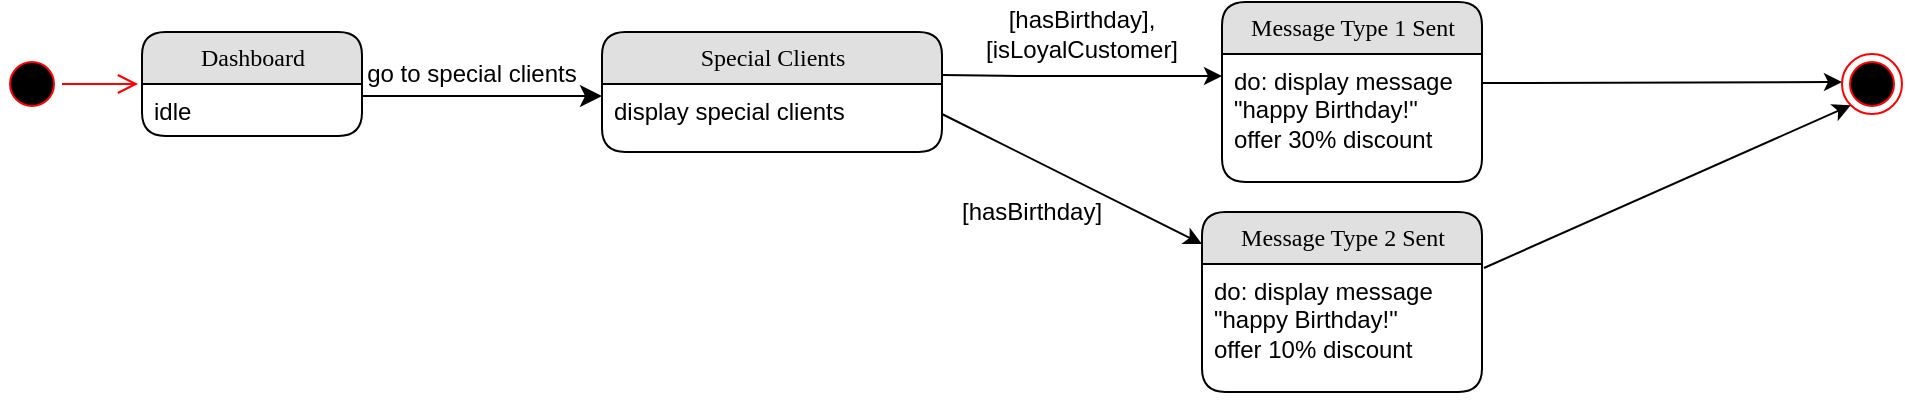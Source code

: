 <mxfile version="13.0.8" type="github">
  <diagram name="Page-1" id="b520641d-4fe3-3701-9064-5fc419738815">
    <mxGraphModel dx="946" dy="597" grid="1" gridSize="10" guides="1" tooltips="1" connect="1" arrows="1" fold="1" page="1" pageScale="1" pageWidth="1100" pageHeight="850" background="#ffffff" math="0" shadow="0">
      <root>
        <mxCell id="0" />
        <mxCell id="1" parent="0" />
        <mxCell id="21ea969265ad0168-39" style="edgeStyle=orthogonalEdgeStyle;html=1;labelBackgroundColor=none;startFill=0;startSize=8;endFill=1;endSize=8;fontFamily=Verdana;fontSize=12;exitX=1;exitY=0.5;" parent="1" edge="1">
          <mxGeometry relative="1" as="geometry">
            <Array as="points" />
            <mxPoint x="250" y="106" as="sourcePoint" />
            <mxPoint x="370" y="106" as="targetPoint" />
          </mxGeometry>
        </mxCell>
        <mxCell id="Hgtj_GoyG-KB-VZRIQT7-10" value="[hasBirthday]" style="text;html=1;strokeColor=none;fillColor=none;align=center;verticalAlign=middle;whiteSpace=wrap;rounded=0;" parent="1" vertex="1">
          <mxGeometry x="550" y="149" width="70" height="30" as="geometry" />
        </mxCell>
        <mxCell id="Hgtj_GoyG-KB-VZRIQT7-11" value="[hasBirthday],[isLoyalCustomer]" style="text;html=1;strokeColor=none;fillColor=none;align=center;verticalAlign=middle;whiteSpace=wrap;rounded=0;" parent="1" vertex="1">
          <mxGeometry x="570" y="65" width="80" height="20" as="geometry" />
        </mxCell>
        <mxCell id="Hgtj_GoyG-KB-VZRIQT7-16" value="" style="ellipse;html=1;shape=endState;fillColor=#000000;strokeColor=#ff0000;" parent="1" vertex="1">
          <mxGeometry x="990" y="85" width="30" height="30" as="geometry" />
        </mxCell>
        <mxCell id="Hgtj_GoyG-KB-VZRIQT7-17" value="" style="ellipse;html=1;shape=startState;fillColor=#000000;strokeColor=#ff0000;" parent="1" vertex="1">
          <mxGeometry x="70" y="85" width="30" height="30" as="geometry" />
        </mxCell>
        <mxCell id="Hgtj_GoyG-KB-VZRIQT7-18" value="" style="edgeStyle=orthogonalEdgeStyle;html=1;verticalAlign=bottom;endArrow=open;endSize=8;strokeColor=#ff0000;entryX=-0.018;entryY=0;entryDx=0;entryDy=0;entryPerimeter=0;" parent="1" source="Hgtj_GoyG-KB-VZRIQT7-17" target="21ea969265ad0168-7" edge="1">
          <mxGeometry relative="1" as="geometry">
            <mxPoint x="130" y="100" as="targetPoint" />
            <Array as="points">
              <mxPoint x="130" y="100" />
              <mxPoint x="130" y="100" />
            </Array>
          </mxGeometry>
        </mxCell>
        <mxCell id="Hgtj_GoyG-KB-VZRIQT7-23" value="" style="endArrow=classic;html=1;" parent="1" edge="1">
          <mxGeometry width="50" height="50" relative="1" as="geometry">
            <mxPoint x="810" y="99.5" as="sourcePoint" />
            <mxPoint x="990" y="99" as="targetPoint" />
          </mxGeometry>
        </mxCell>
        <mxCell id="Hgtj_GoyG-KB-VZRIQT7-26" value="go to special clients" style="text;html=1;strokeColor=none;fillColor=none;align=center;verticalAlign=middle;whiteSpace=wrap;rounded=0;" parent="1" vertex="1">
          <mxGeometry x="250" y="85" width="110" height="20" as="geometry" />
        </mxCell>
        <mxCell id="Hgtj_GoyG-KB-VZRIQT7-28" value="" style="endArrow=classic;html=1;" parent="1" edge="1">
          <mxGeometry width="50" height="50" relative="1" as="geometry">
            <mxPoint x="540" y="95.5" as="sourcePoint" />
            <mxPoint x="680" y="96" as="targetPoint" />
            <Array as="points">
              <mxPoint x="580" y="96" />
            </Array>
          </mxGeometry>
        </mxCell>
        <mxCell id="21ea969265ad0168-6" value="Dashboard" style="swimlane;html=1;fontStyle=0;childLayout=stackLayout;horizontal=1;startSize=26;fillColor=#e0e0e0;horizontalStack=0;resizeParent=1;resizeLast=0;collapsible=1;marginBottom=0;swimlaneFillColor=#ffffff;align=center;rounded=1;shadow=0;comic=0;labelBackgroundColor=none;strokeWidth=1;fontFamily=Verdana;fontSize=12" parent="1" vertex="1">
          <mxGeometry x="140" y="74" width="110" height="52" as="geometry" />
        </mxCell>
        <mxCell id="21ea969265ad0168-7" value="idle" style="text;html=1;strokeColor=none;fillColor=none;spacingLeft=4;spacingRight=4;whiteSpace=wrap;overflow=hidden;rotatable=0;points=[[0,0.5],[1,0.5]];portConstraint=eastwest;" parent="21ea969265ad0168-6" vertex="1">
          <mxGeometry y="26" width="110" height="26" as="geometry" />
        </mxCell>
        <mxCell id="Hgtj_GoyG-KB-VZRIQT7-1" value="Special Clients" style="swimlane;html=1;fontStyle=0;childLayout=stackLayout;horizontal=1;startSize=26;fillColor=#e0e0e0;horizontalStack=0;resizeParent=1;resizeLast=0;collapsible=1;marginBottom=0;swimlaneFillColor=#ffffff;align=center;rounded=1;shadow=0;comic=0;labelBackgroundColor=none;strokeWidth=1;fontFamily=Verdana;fontSize=12" parent="1" vertex="1">
          <mxGeometry x="370" y="74" width="170" height="60" as="geometry" />
        </mxCell>
        <mxCell id="Hgtj_GoyG-KB-VZRIQT7-2" value="display special clients" style="text;html=1;strokeColor=none;fillColor=none;spacingLeft=4;spacingRight=4;whiteSpace=wrap;overflow=hidden;rotatable=0;points=[[0,0.5],[1,0.5]];portConstraint=eastwest;" parent="Hgtj_GoyG-KB-VZRIQT7-1" vertex="1">
          <mxGeometry y="26" width="170" height="34" as="geometry" />
        </mxCell>
        <mxCell id="sU12HxXbu1go9HaSJLEV-1" value="" style="endArrow=classic;html=1;" parent="1" edge="1">
          <mxGeometry width="50" height="50" relative="1" as="geometry">
            <mxPoint x="540" y="115" as="sourcePoint" />
            <mxPoint x="670" y="180" as="targetPoint" />
            <Array as="points" />
          </mxGeometry>
        </mxCell>
        <mxCell id="DYwKvyPhDy99dmUS2sFN-2" value="Message Type 2 Sent" style="swimlane;html=1;fontStyle=0;childLayout=stackLayout;horizontal=1;startSize=26;fillColor=#e0e0e0;horizontalStack=0;resizeParent=1;resizeLast=0;collapsible=1;marginBottom=0;swimlaneFillColor=#ffffff;align=center;rounded=1;shadow=0;comic=0;labelBackgroundColor=none;strokeWidth=1;fontFamily=Verdana;fontSize=12" parent="1" vertex="1">
          <mxGeometry x="670" y="164" width="140" height="90" as="geometry" />
        </mxCell>
        <mxCell id="DYwKvyPhDy99dmUS2sFN-3" value="do: display message &quot;happy Birthday!&quot;&lt;br&gt;offer 10% discount" style="text;html=1;strokeColor=none;fillColor=none;spacingLeft=4;spacingRight=4;whiteSpace=wrap;overflow=hidden;rotatable=0;points=[[0,0.5],[1,0.5]];portConstraint=eastwest;" parent="DYwKvyPhDy99dmUS2sFN-2" vertex="1">
          <mxGeometry y="26" width="140" height="64" as="geometry" />
        </mxCell>
        <mxCell id="Hgtj_GoyG-KB-VZRIQT7-5" value="Message Type 1 Sent" style="swimlane;html=1;fontStyle=0;childLayout=stackLayout;horizontal=1;startSize=26;fillColor=#e0e0e0;horizontalStack=0;resizeParent=1;resizeLast=0;collapsible=1;marginBottom=0;swimlaneFillColor=#ffffff;align=center;rounded=1;shadow=0;comic=0;labelBackgroundColor=none;strokeWidth=1;fontFamily=Verdana;fontSize=12" parent="1" vertex="1">
          <mxGeometry x="680" y="59" width="130" height="90" as="geometry" />
        </mxCell>
        <mxCell id="Hgtj_GoyG-KB-VZRIQT7-6" value="&lt;span&gt;do: display message &quot;happy Birthday!&quot;&lt;/span&gt;&lt;br&gt;&lt;span&gt;offer 30% discount&lt;/span&gt;" style="text;html=1;strokeColor=none;fillColor=none;spacingLeft=4;spacingRight=4;whiteSpace=wrap;overflow=hidden;rotatable=0;points=[[0,0.5],[1,0.5]];portConstraint=eastwest;" parent="Hgtj_GoyG-KB-VZRIQT7-5" vertex="1">
          <mxGeometry y="26" width="130" height="64" as="geometry" />
        </mxCell>
        <mxCell id="DYwKvyPhDy99dmUS2sFN-5" value="" style="endArrow=classic;html=1;entryX=0;entryY=1;entryDx=0;entryDy=0;exitX=1.007;exitY=0.031;exitDx=0;exitDy=0;exitPerimeter=0;" parent="1" source="DYwKvyPhDy99dmUS2sFN-3" target="Hgtj_GoyG-KB-VZRIQT7-16" edge="1">
          <mxGeometry width="50" height="50" relative="1" as="geometry">
            <mxPoint x="790" y="190.49" as="sourcePoint" />
            <mxPoint x="1000" y="120" as="targetPoint" />
          </mxGeometry>
        </mxCell>
      </root>
    </mxGraphModel>
  </diagram>
</mxfile>
